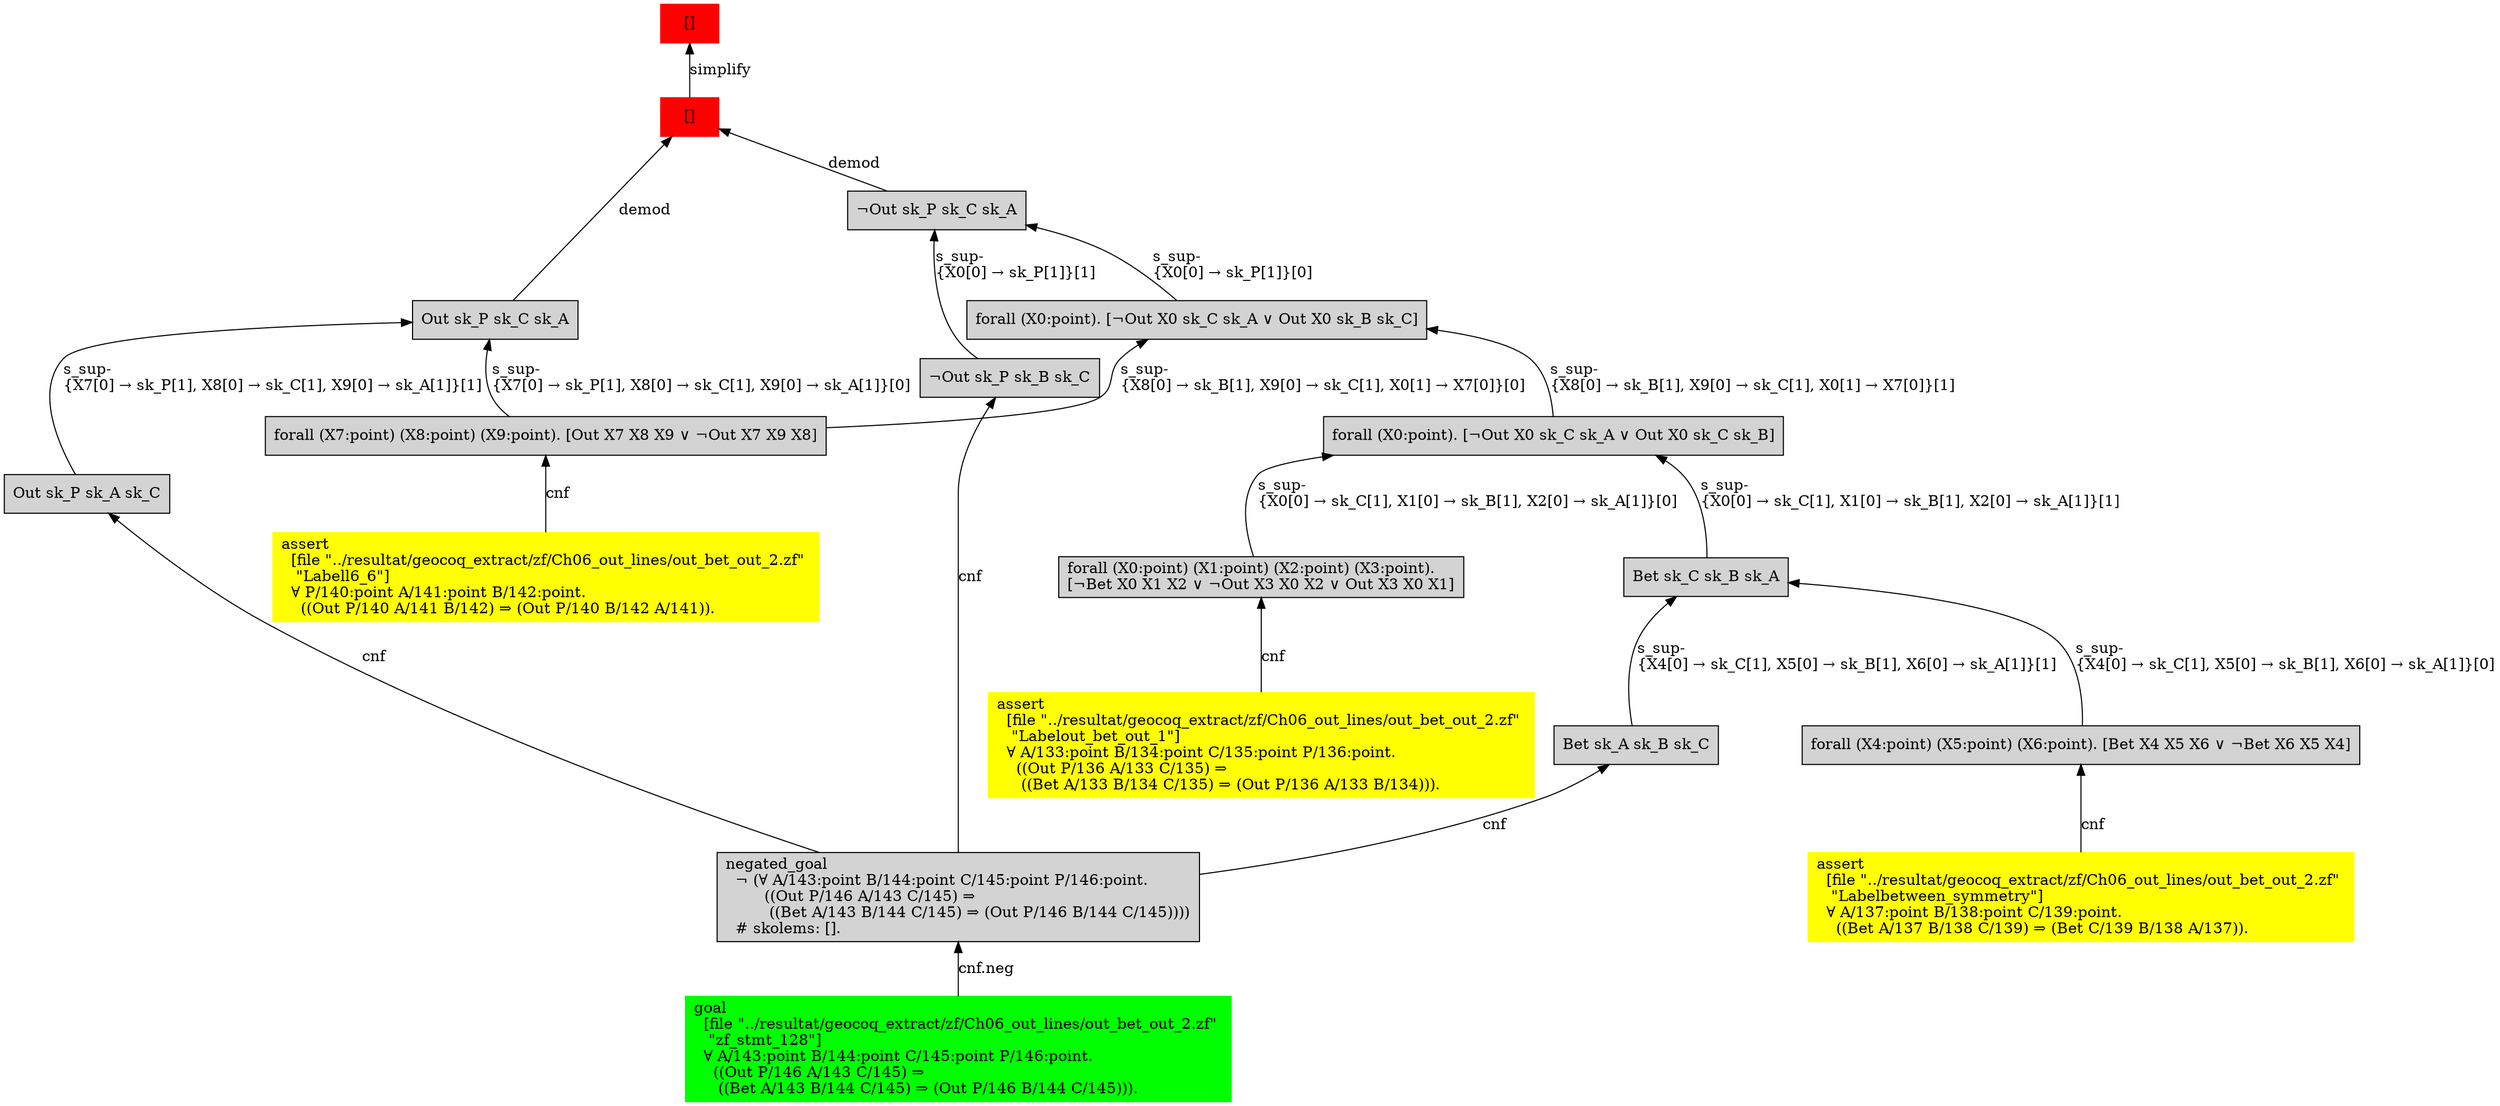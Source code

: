digraph "unsat_graph" {
  vertex_0 [color=red, label="[]", shape=box, style=filled];
  vertex_0 -> vertex_1 [label="simplify", dir="back"];
  vertex_1 [color=red, label="[]", shape=box, style=filled];
  vertex_1 -> vertex_2 [label="demod", dir="back"];
  vertex_2 [shape=box, label="Out sk_P sk_C sk_A\l", style=filled];
  vertex_2 -> vertex_3 [label="s_sup-\l\{X7[0] → sk_P[1], X8[0] → sk_C[1], X9[0] → sk_A[1]\}[0]\l", dir="back"];
  vertex_3 [shape=box, label="forall (X7:point) (X8:point) (X9:point). [Out X7 X8 X9 ∨ ¬Out X7 X9 X8]\l", style=filled];
  vertex_3 -> vertex_4 [label="cnf", dir="back"];
  vertex_4 [color=yellow, shape=box, label="assert\l  [file \"../resultat/geocoq_extract/zf/Ch06_out_lines/out_bet_out_2.zf\" \l   \"Labell6_6\"]\l  ∀ P/140:point A/141:point B/142:point.\l    ((Out P/140 A/141 B/142) ⇒ (Out P/140 B/142 A/141)).\l", style=filled];
  vertex_2 -> vertex_5 [label="s_sup-\l\{X7[0] → sk_P[1], X8[0] → sk_C[1], X9[0] → sk_A[1]\}[1]\l", dir="back"];
  vertex_5 [shape=box, label="Out sk_P sk_A sk_C\l", style=filled];
  vertex_5 -> vertex_6 [label="cnf", dir="back"];
  vertex_6 [shape=box, label="negated_goal\l  ¬ (∀ A/143:point B/144:point C/145:point P/146:point.\l        ((Out P/146 A/143 C/145) ⇒\l         ((Bet A/143 B/144 C/145) ⇒ (Out P/146 B/144 C/145))))\l  # skolems: [].\l", style=filled];
  vertex_6 -> vertex_7 [label="cnf.neg", dir="back"];
  vertex_7 [color=green, shape=box, label="goal\l  [file \"../resultat/geocoq_extract/zf/Ch06_out_lines/out_bet_out_2.zf\" \l   \"zf_stmt_128\"]\l  ∀ A/143:point B/144:point C/145:point P/146:point.\l    ((Out P/146 A/143 C/145) ⇒\l     ((Bet A/143 B/144 C/145) ⇒ (Out P/146 B/144 C/145))).\l", style=filled];
  vertex_1 -> vertex_8 [label="demod", dir="back"];
  vertex_8 [shape=box, label="¬Out sk_P sk_C sk_A\l", style=filled];
  vertex_8 -> vertex_9 [label="s_sup-\l\{X0[0] → sk_P[1]\}[1]\l", dir="back"];
  vertex_9 [shape=box, label="¬Out sk_P sk_B sk_C\l", style=filled];
  vertex_9 -> vertex_6 [label="cnf", dir="back"];
  vertex_8 -> vertex_10 [label="s_sup-\l\{X0[0] → sk_P[1]\}[0]\l", dir="back"];
  vertex_10 [shape=box, label="forall (X0:point). [¬Out X0 sk_C sk_A ∨ Out X0 sk_B sk_C]\l", style=filled];
  vertex_10 -> vertex_3 [label="s_sup-\l\{X8[0] → sk_B[1], X9[0] → sk_C[1], X0[1] → X7[0]\}[0]\l", dir="back"];
  vertex_10 -> vertex_11 [label="s_sup-\l\{X8[0] → sk_B[1], X9[0] → sk_C[1], X0[1] → X7[0]\}[1]\l", dir="back"];
  vertex_11 [shape=box, label="forall (X0:point). [¬Out X0 sk_C sk_A ∨ Out X0 sk_C sk_B]\l", style=filled];
  vertex_11 -> vertex_12 [label="s_sup-\l\{X0[0] → sk_C[1], X1[0] → sk_B[1], X2[0] → sk_A[1]\}[0]\l", dir="back"];
  vertex_12 [shape=box, label="forall (X0:point) (X1:point) (X2:point) (X3:point).\l[¬Bet X0 X1 X2 ∨ ¬Out X3 X0 X2 ∨ Out X3 X0 X1]\l", style=filled];
  vertex_12 -> vertex_13 [label="cnf", dir="back"];
  vertex_13 [color=yellow, shape=box, label="assert\l  [file \"../resultat/geocoq_extract/zf/Ch06_out_lines/out_bet_out_2.zf\" \l   \"Labelout_bet_out_1\"]\l  ∀ A/133:point B/134:point C/135:point P/136:point.\l    ((Out P/136 A/133 C/135) ⇒\l     ((Bet A/133 B/134 C/135) ⇒ (Out P/136 A/133 B/134))).\l", style=filled];
  vertex_11 -> vertex_14 [label="s_sup-\l\{X0[0] → sk_C[1], X1[0] → sk_B[1], X2[0] → sk_A[1]\}[1]\l", dir="back"];
  vertex_14 [shape=box, label="Bet sk_C sk_B sk_A\l", style=filled];
  vertex_14 -> vertex_15 [label="s_sup-\l\{X4[0] → sk_C[1], X5[0] → sk_B[1], X6[0] → sk_A[1]\}[0]\l", dir="back"];
  vertex_15 [shape=box, label="forall (X4:point) (X5:point) (X6:point). [Bet X4 X5 X6 ∨ ¬Bet X6 X5 X4]\l", style=filled];
  vertex_15 -> vertex_16 [label="cnf", dir="back"];
  vertex_16 [color=yellow, shape=box, label="assert\l  [file \"../resultat/geocoq_extract/zf/Ch06_out_lines/out_bet_out_2.zf\" \l   \"Labelbetween_symmetry\"]\l  ∀ A/137:point B/138:point C/139:point.\l    ((Bet A/137 B/138 C/139) ⇒ (Bet C/139 B/138 A/137)).\l", style=filled];
  vertex_14 -> vertex_17 [label="s_sup-\l\{X4[0] → sk_C[1], X5[0] → sk_B[1], X6[0] → sk_A[1]\}[1]\l", dir="back"];
  vertex_17 [shape=box, label="Bet sk_A sk_B sk_C\l", style=filled];
  vertex_17 -> vertex_6 [label="cnf", dir="back"];
  }


